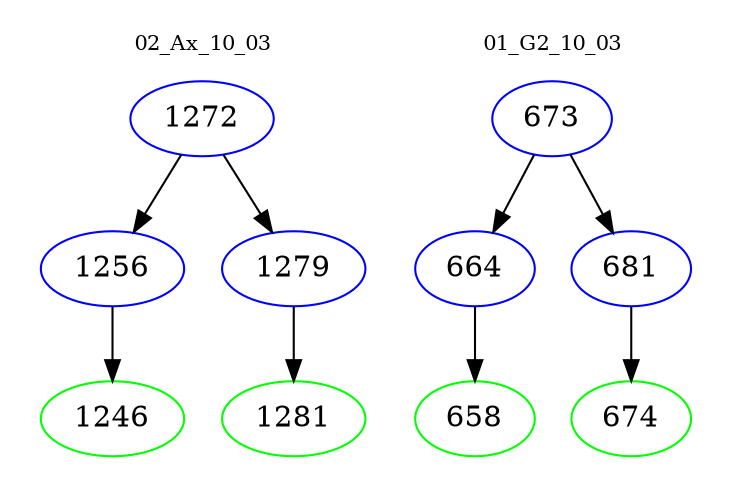 digraph{
subgraph cluster_0 {
color = white
label = "02_Ax_10_03";
fontsize=10;
T0_1272 [label="1272", color="blue"]
T0_1272 -> T0_1256 [color="black"]
T0_1256 [label="1256", color="blue"]
T0_1256 -> T0_1246 [color="black"]
T0_1246 [label="1246", color="green"]
T0_1272 -> T0_1279 [color="black"]
T0_1279 [label="1279", color="blue"]
T0_1279 -> T0_1281 [color="black"]
T0_1281 [label="1281", color="green"]
}
subgraph cluster_1 {
color = white
label = "01_G2_10_03";
fontsize=10;
T1_673 [label="673", color="blue"]
T1_673 -> T1_664 [color="black"]
T1_664 [label="664", color="blue"]
T1_664 -> T1_658 [color="black"]
T1_658 [label="658", color="green"]
T1_673 -> T1_681 [color="black"]
T1_681 [label="681", color="blue"]
T1_681 -> T1_674 [color="black"]
T1_674 [label="674", color="green"]
}
}

